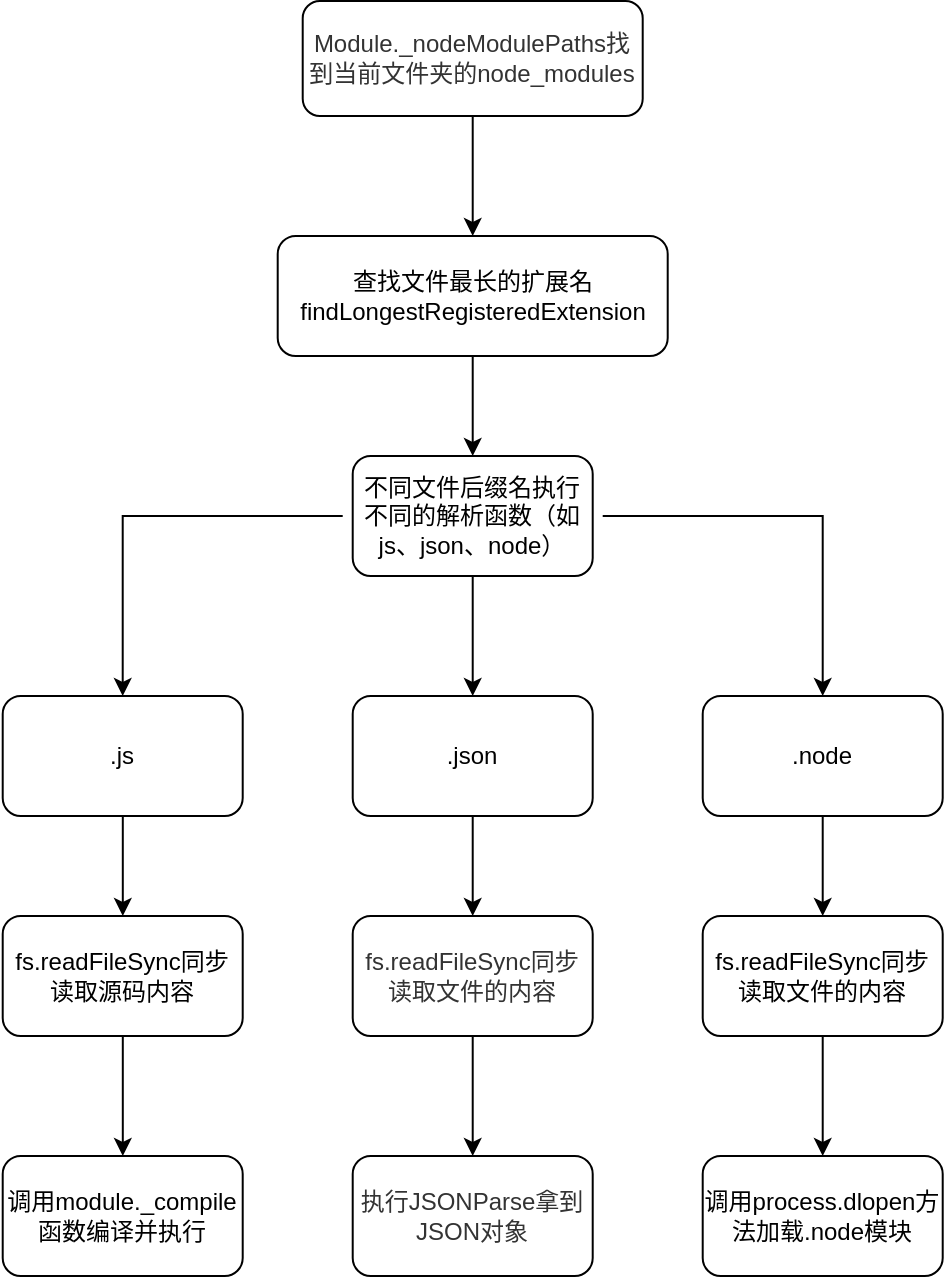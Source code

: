 <mxfile version="20.5.3" type="device"><diagram id="t45elMQRp60jmDMlD-wj" name="第 1 页"><mxGraphModel dx="946" dy="461" grid="1" gridSize="10" guides="1" tooltips="1" connect="1" arrows="1" fold="1" page="1" pageScale="1" pageWidth="3300" pageHeight="4681" math="0" shadow="0"><root><mxCell id="0"/><mxCell id="1" parent="0"/><mxCell id="hTJGBI1s4zBaKrEZnapH-1" value="" style="edgeStyle=orthogonalEdgeStyle;rounded=0;orthogonalLoop=1;jettySize=auto;html=1;fontFamily=Helvetica;fontSize=12;" parent="1" source="hTJGBI1s4zBaKrEZnapH-2" target="hTJGBI1s4zBaKrEZnapH-5" edge="1"><mxGeometry relative="1" as="geometry"/></mxCell><mxCell id="hTJGBI1s4zBaKrEZnapH-2" value="&lt;div style=&quot;orphans: 4;&quot;&gt;&lt;font color=&quot;#333333&quot;&gt;&lt;font style=&quot;font-size: 12px;&quot;&gt;Module._nodeModulePaths找到当前文件夹的node_modules&lt;/font&gt;&lt;br&gt;&lt;/font&gt;&lt;/div&gt;" style="rounded=1;whiteSpace=wrap;html=1;fontFamily=Helvetica;fontSize=12;align=center;" parent="1" vertex="1"><mxGeometry x="1462.353" y="1067.5" width="170" height="57.5" as="geometry"/></mxCell><mxCell id="hTJGBI1s4zBaKrEZnapH-4" value="" style="edgeStyle=orthogonalEdgeStyle;rounded=0;orthogonalLoop=1;jettySize=auto;html=1;fontFamily=Helvetica;fontSize=12;" parent="1" source="hTJGBI1s4zBaKrEZnapH-5" target="hTJGBI1s4zBaKrEZnapH-7" edge="1"><mxGeometry relative="1" as="geometry"/></mxCell><mxCell id="hTJGBI1s4zBaKrEZnapH-5" value="&lt;div style=&quot;orphans: 4;&quot;&gt;&lt;font&gt;&lt;font style=&quot;font-size: 12px;&quot;&gt;查找文件最长的扩展名findLongestRegisteredExtension&lt;/font&gt;&lt;br&gt;&lt;/font&gt;&lt;/div&gt;" style="rounded=1;whiteSpace=wrap;html=1;fontFamily=Helvetica;fontSize=12;fontColor=#000000;" parent="1" vertex="1"><mxGeometry x="1449.853" y="1185" width="195" height="60" as="geometry"/></mxCell><mxCell id="hTJGBI1s4zBaKrEZnapH-6" value="" style="edgeStyle=orthogonalEdgeStyle;rounded=0;orthogonalLoop=1;jettySize=auto;html=1;fontFamily=Helvetica;fontSize=12;" parent="1" source="hTJGBI1s4zBaKrEZnapH-7" target="hTJGBI1s4zBaKrEZnapH-11" edge="1"><mxGeometry relative="1" as="geometry"/></mxCell><mxCell id="hTJGBI1s4zBaKrEZnapH-7" value="不同文件后缀名执行不同的解析函数（如js、json、node）" style="rounded=1;whiteSpace=wrap;html=1;fontFamily=Helvetica;fontSize=12;" parent="1" vertex="1"><mxGeometry x="1487.353" y="1295" width="120" height="60" as="geometry"/></mxCell><mxCell id="hTJGBI1s4zBaKrEZnapH-8" value="" style="edgeStyle=orthogonalEdgeStyle;rounded=0;orthogonalLoop=1;jettySize=auto;html=1;fontFamily=Helvetica;fontSize=12;" parent="1" source="hTJGBI1s4zBaKrEZnapH-9" target="hTJGBI1s4zBaKrEZnapH-17" edge="1"><mxGeometry relative="1" as="geometry"/></mxCell><mxCell id="hTJGBI1s4zBaKrEZnapH-9" value=".js" style="rounded=1;whiteSpace=wrap;html=1;fontFamily=Helvetica;fontSize=12;" parent="1" vertex="1"><mxGeometry x="1312.353" y="1415" width="120" height="60" as="geometry"/></mxCell><mxCell id="hTJGBI1s4zBaKrEZnapH-10" value="" style="edgeStyle=orthogonalEdgeStyle;rounded=0;orthogonalLoop=1;jettySize=auto;html=1;fontFamily=Helvetica;fontSize=12;" parent="1" source="hTJGBI1s4zBaKrEZnapH-11" target="hTJGBI1s4zBaKrEZnapH-20" edge="1"><mxGeometry relative="1" as="geometry"/></mxCell><mxCell id="hTJGBI1s4zBaKrEZnapH-11" value=".json" style="rounded=1;whiteSpace=wrap;html=1;fontFamily=Helvetica;fontSize=12;" parent="1" vertex="1"><mxGeometry x="1487.353" y="1415" width="120" height="60" as="geometry"/></mxCell><mxCell id="hTJGBI1s4zBaKrEZnapH-12" value="" style="edgeStyle=orthogonalEdgeStyle;rounded=0;orthogonalLoop=1;jettySize=auto;html=1;fontFamily=Helvetica;fontSize=12;" parent="1" source="hTJGBI1s4zBaKrEZnapH-13" target="hTJGBI1s4zBaKrEZnapH-23" edge="1"><mxGeometry relative="1" as="geometry"/></mxCell><mxCell id="hTJGBI1s4zBaKrEZnapH-13" value=".node" style="rounded=1;whiteSpace=wrap;html=1;fontFamily=Helvetica;fontSize=12;" parent="1" vertex="1"><mxGeometry x="1662.353" y="1415" width="120" height="60" as="geometry"/></mxCell><mxCell id="hTJGBI1s4zBaKrEZnapH-14" value="" style="endArrow=classic;html=1;rounded=0;fontFamily=Helvetica;fontSize=12;entryX=0.5;entryY=0;entryDx=0;entryDy=0;" parent="1" target="hTJGBI1s4zBaKrEZnapH-9" edge="1"><mxGeometry width="50" height="50" relative="1" as="geometry"><mxPoint x="1482.353" y="1325" as="sourcePoint"/><mxPoint x="1392.353" y="1415" as="targetPoint"/><Array as="points"><mxPoint x="1372.353" y="1325"/></Array></mxGeometry></mxCell><mxCell id="hTJGBI1s4zBaKrEZnapH-15" value="" style="endArrow=classic;html=1;rounded=0;fontFamily=Helvetica;fontSize=12;entryX=0.5;entryY=0;entryDx=0;entryDy=0;" parent="1" target="hTJGBI1s4zBaKrEZnapH-13" edge="1"><mxGeometry width="50" height="50" relative="1" as="geometry"><mxPoint x="1612.353" y="1325" as="sourcePoint"/><mxPoint x="1752.353" y="1325" as="targetPoint"/><Array as="points"><mxPoint x="1722.353" y="1325"/></Array></mxGeometry></mxCell><mxCell id="hTJGBI1s4zBaKrEZnapH-16" value="" style="edgeStyle=orthogonalEdgeStyle;rounded=0;orthogonalLoop=1;jettySize=auto;html=1;fontFamily=Helvetica;fontSize=12;" parent="1" source="hTJGBI1s4zBaKrEZnapH-17" target="hTJGBI1s4zBaKrEZnapH-18" edge="1"><mxGeometry relative="1" as="geometry"/></mxCell><mxCell id="hTJGBI1s4zBaKrEZnapH-17" value="fs.readFileSync同步读取源码内容" style="rounded=1;whiteSpace=wrap;html=1;fontFamily=Helvetica;fontSize=12;" parent="1" vertex="1"><mxGeometry x="1312.353" y="1525" width="120" height="60" as="geometry"/></mxCell><mxCell id="hTJGBI1s4zBaKrEZnapH-18" value="调用module._compile函数编译并执行" style="rounded=1;whiteSpace=wrap;html=1;fontFamily=Helvetica;fontSize=12;" parent="1" vertex="1"><mxGeometry x="1312.353" y="1645" width="120" height="60" as="geometry"/></mxCell><mxCell id="hTJGBI1s4zBaKrEZnapH-19" value="" style="edgeStyle=orthogonalEdgeStyle;rounded=0;orthogonalLoop=1;jettySize=auto;html=1;fontFamily=Helvetica;fontSize=12;" parent="1" source="hTJGBI1s4zBaKrEZnapH-20" target="hTJGBI1s4zBaKrEZnapH-21" edge="1"><mxGeometry relative="1" as="geometry"/></mxCell><mxCell id="hTJGBI1s4zBaKrEZnapH-20" value="&lt;span style=&quot;caret-color: rgb(51, 51, 51); color: rgb(51, 51, 51); orphans: 4; text-align: start; text-size-adjust: auto; background-color: rgb(255, 255, 255);&quot;&gt;&lt;font style=&quot;font-size: 12px;&quot;&gt;fs.readFileSync同步读取文件的内容&lt;/font&gt;&lt;/span&gt;" style="rounded=1;whiteSpace=wrap;html=1;fontFamily=Helvetica;fontSize=12;" parent="1" vertex="1"><mxGeometry x="1487.353" y="1525" width="120" height="60" as="geometry"/></mxCell><mxCell id="hTJGBI1s4zBaKrEZnapH-21" value="&lt;span style=&quot;caret-color: rgb(51, 51, 51); color: rgb(51, 51, 51); orphans: 4; text-align: start; text-size-adjust: auto; background-color: rgb(255, 255, 255);&quot;&gt;&lt;font style=&quot;font-size: 12px;&quot;&gt;执行JSONParse拿到JSON对象&lt;/font&gt;&lt;/span&gt;" style="rounded=1;whiteSpace=wrap;html=1;fontFamily=Helvetica;fontSize=12;" parent="1" vertex="1"><mxGeometry x="1487.353" y="1645" width="120" height="60" as="geometry"/></mxCell><mxCell id="hTJGBI1s4zBaKrEZnapH-22" value="" style="edgeStyle=orthogonalEdgeStyle;rounded=0;orthogonalLoop=1;jettySize=auto;html=1;fontFamily=Helvetica;fontSize=12;" parent="1" source="hTJGBI1s4zBaKrEZnapH-23" target="hTJGBI1s4zBaKrEZnapH-24" edge="1"><mxGeometry relative="1" as="geometry"/></mxCell><mxCell id="hTJGBI1s4zBaKrEZnapH-23" value="fs.readFileSync同步读取文件的内容" style="rounded=1;whiteSpace=wrap;html=1;fontFamily=Helvetica;fontSize=12;" parent="1" vertex="1"><mxGeometry x="1662.353" y="1525" width="120" height="60" as="geometry"/></mxCell><mxCell id="hTJGBI1s4zBaKrEZnapH-24" value="调用process.dlopen方法加载.node模块" style="rounded=1;whiteSpace=wrap;html=1;fontFamily=Helvetica;fontSize=12;" parent="1" vertex="1"><mxGeometry x="1662.353" y="1645" width="120" height="60" as="geometry"/></mxCell></root></mxGraphModel></diagram></mxfile>